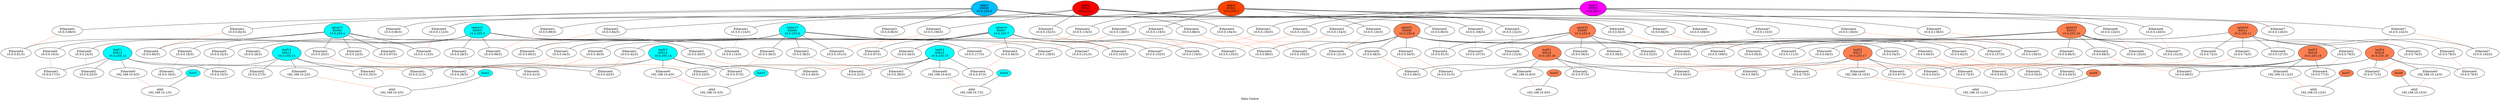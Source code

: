 strict graph {
	graph [label="Data Centre"];
	node [label="\N"];
	aggs1	 [bgp_asn=65000,
		dev_role=aggs,
		dev_type="microsoft-sonic",
		fillcolor=deepskyblue,
		label="aggs1
65000
10.0.255.0",
		loopback="10.0.255.0",
		mac="00:dc:5e:01:01:00",
		pid=3805,
		pod=None,
		rank=1,
		style=filled,
		vlan_base=0];
	"iface-80"	 [bgp_asn=65004,
		bgp_peer="10.0.0.81",
		customer=False,
		dev_name=Ethernet0,
		dev_type=port,
		ipv4="10.0.0.80/31",
		label="Ethernet0
10.0.0.80/31",
		rank=2,
		vlan=10];
	aggs1 -- "iface-80"	 [color=black,
		phy=port];
	"iface-82"	 [bgp_asn=65005,
		bgp_peer="10.0.0.83",
		customer=False,
		dev_name=Ethernet1,
		dev_type=port,
		ipv4="10.0.0.82/31",
		label="Ethernet1
10.0.0.82/31",
		rank=2,
		vlan=11];
	aggs1 -- "iface-82"	 [color=black,
		phy=port];
	"iface-84"	 [bgp_asn=65006,
		bgp_peer="10.0.0.85",
		customer=False,
		dev_name=Ethernet2,
		dev_type=port,
		ipv4="10.0.0.84/31",
		label="Ethernet2
10.0.0.84/31",
		rank=2,
		vlan=12];
	aggs1 -- "iface-84"	 [color=black,
		phy=port];
	"iface-86"	 [bgp_asn=65007,
		bgp_peer="10.0.0.87",
		customer=False,
		dev_name=Ethernet3,
		dev_type=port,
		ipv4="10.0.0.86/31",
		label="Ethernet3
10.0.0.86/31",
		rank=2,
		vlan=13];
	aggs1 -- "iface-86"	 [color=black,
		phy=port];
	"iface-88"	 [bgp_asn=65008,
		bgp_peer="10.0.0.89",
		customer=False,
		dev_name=Ethernet4,
		dev_type=port,
		ipv4="10.0.0.88/31",
		label="Ethernet4
10.0.0.88/31",
		rank=2,
		vlan=14];
	aggs1 -- "iface-88"	 [color=black,
		phy=port];
	"iface-90"	 [bgp_asn=65009,
		bgp_peer="10.0.0.91",
		customer=False,
		dev_name=Ethernet5,
		dev_type=port,
		ipv4="10.0.0.90/31",
		label="Ethernet5
10.0.0.90/31",
		rank=2,
		vlan=15];
	aggs1 -- "iface-90"	 [color=black,
		phy=port];
	"iface-92"	 [bgp_asn=65010,
		bgp_peer="10.0.0.93",
		customer=False,
		dev_name=Ethernet6,
		dev_type=port,
		ipv4="10.0.0.92/31",
		label="Ethernet6
10.0.0.92/31",
		rank=2,
		vlan=16];
	aggs1 -- "iface-92"	 [color=black,
		phy=port];
	"iface-94"	 [bgp_asn=65011,
		bgp_peer="10.0.0.95",
		customer=False,
		dev_name=Ethernet7,
		dev_type=port,
		ipv4="10.0.0.94/31",
		label="Ethernet7
10.0.0.94/31",
		rank=2,
		vlan=17];
	aggs1 -- "iface-94"	 [color=black,
		phy=port];
	"iface-81"	 [bgp_asn=65000,
		bgp_peer="10.0.0.80",
		customer=False,
		dev_name=Ethernet4,
		dev_type=port,
		ipv4="10.0.0.81/31",
		label="Ethernet4
10.0.0.81/31",
		rank=3,
		vlan=14];
	"iface-80" -- "iface-81"	 [color=coral,
		linux_bridge=hs_br_80,
		phy=wire,
		role=dc];
	"iface-83"	 [bgp_asn=65000,
		bgp_peer="10.0.0.82",
		customer=False,
		dev_name=Ethernet4,
		dev_type=port,
		ipv4="10.0.0.83/31",
		label="Ethernet4
10.0.0.83/31",
		rank=3,
		vlan=14];
	"iface-82" -- "iface-83"	 [color=coral,
		linux_bridge=hs_br_82,
		phy=wire,
		role=dc];
	"iface-85"	 [bgp_asn=65000,
		bgp_peer="10.0.0.84",
		customer=False,
		dev_name=Ethernet4,
		dev_type=port,
		ipv4="10.0.0.85/31",
		label="Ethernet4
10.0.0.85/31",
		rank=3,
		vlan=14];
	"iface-84" -- "iface-85"	 [color=coral,
		linux_bridge=hs_br_84,
		phy=wire,
		role=dc];
	"iface-87"	 [bgp_asn=65000,
		bgp_peer="10.0.0.86",
		customer=False,
		dev_name=Ethernet4,
		dev_type=port,
		ipv4="10.0.0.87/31",
		label="Ethernet4
10.0.0.87/31",
		rank=3,
		vlan=14];
	"iface-86" -- "iface-87"	 [color=coral,
		linux_bridge=hs_br_86,
		phy=wire,
		role=dc];
	"iface-89"	 [bgp_asn=65000,
		bgp_peer="10.0.0.88",
		customer=False,
		dev_name=Ethernet4,
		dev_type=port,
		ipv4="10.0.0.89/31",
		label="Ethernet4
10.0.0.89/31",
		rank=3,
		vlan=14];
	"iface-88" -- "iface-89"	 [color=coral,
		linux_bridge=hs_br_88,
		phy=wire,
		role=dc];
	"iface-91"	 [bgp_asn=65000,
		bgp_peer="10.0.0.90",
		customer=False,
		dev_name=Ethernet4,
		dev_type=port,
		ipv4="10.0.0.91/31",
		label="Ethernet4
10.0.0.91/31",
		rank=3,
		vlan=14];
	"iface-90" -- "iface-91"	 [color=coral,
		linux_bridge=hs_br_90,
		phy=wire,
		role=dc];
	"iface-93"	 [bgp_asn=65000,
		bgp_peer="10.0.0.92",
		customer=False,
		dev_name=Ethernet4,
		dev_type=port,
		ipv4="10.0.0.93/31",
		label="Ethernet4
10.0.0.93/31",
		rank=3,
		vlan=14];
	"iface-92" -- "iface-93"	 [color=coral,
		linux_bridge=hs_br_92,
		phy=wire,
		role=dc];
	"iface-95"	 [bgp_asn=65000,
		bgp_peer="10.0.0.94",
		customer=False,
		dev_name=Ethernet4,
		dev_type=port,
		ipv4="10.0.0.95/31",
		label="Ethernet4
10.0.0.95/31",
		rank=3,
		vlan=14];
	"iface-94" -- "iface-95"	 [color=coral,
		linux_bridge=hs_br_94,
		phy=wire,
		role=dc];
	aggs2	 [bgp_asn=65001,
		dev_role=aggs,
		dev_type="microsoft-sonic",
		fillcolor=red,
		label="aggs2
65001
10.0.255.1",
		loopback="10.0.255.1",
		mac="00:dc:5e:01:01:01",
		pid=3852,
		pod=None,
		rank=1,
		style=filled,
		vlan_base=10];
	"iface-96"	 [bgp_asn=65004,
		bgp_peer="10.0.0.97",
		customer=False,
		dev_name=Ethernet0,
		dev_type=port,
		ipv4="10.0.0.96/31",
		label="Ethernet0
10.0.0.96/31",
		rank=2,
		vlan=10];
	aggs2 -- "iface-96"	 [color=black,
		phy=port];
	"iface-98"	 [bgp_asn=65005,
		bgp_peer="10.0.0.99",
		customer=False,
		dev_name=Ethernet1,
		dev_type=port,
		ipv4="10.0.0.98/31",
		label="Ethernet1
10.0.0.98/31",
		rank=2,
		vlan=11];
	aggs2 -- "iface-98"	 [color=black,
		phy=port];
	"iface-100"	 [bgp_asn=65006,
		bgp_peer="10.0.0.101",
		customer=False,
		dev_name=Ethernet2,
		dev_type=port,
		ipv4="10.0.0.100/31",
		label="Ethernet2
10.0.0.100/31",
		rank=2,
		vlan=12];
	aggs2 -- "iface-100"	 [color=black,
		phy=port];
	"iface-102"	 [bgp_asn=65007,
		bgp_peer="10.0.0.103",
		customer=False,
		dev_name=Ethernet3,
		dev_type=port,
		ipv4="10.0.0.102/31",
		label="Ethernet3
10.0.0.102/31",
		rank=2,
		vlan=13];
	aggs2 -- "iface-102"	 [color=black,
		phy=port];
	"iface-104"	 [bgp_asn=65008,
		bgp_peer="10.0.0.105",
		customer=False,
		dev_name=Ethernet4,
		dev_type=port,
		ipv4="10.0.0.104/31",
		label="Ethernet4
10.0.0.104/31",
		rank=2,
		vlan=14];
	aggs2 -- "iface-104"	 [color=black,
		phy=port];
	"iface-106"	 [bgp_asn=65009,
		bgp_peer="10.0.0.107",
		customer=False,
		dev_name=Ethernet5,
		dev_type=port,
		ipv4="10.0.0.106/31",
		label="Ethernet5
10.0.0.106/31",
		rank=2,
		vlan=15];
	aggs2 -- "iface-106"	 [color=black,
		phy=port];
	"iface-108"	 [bgp_asn=65010,
		bgp_peer="10.0.0.109",
		customer=False,
		dev_name=Ethernet6,
		dev_type=port,
		ipv4="10.0.0.108/31",
		label="Ethernet6
10.0.0.108/31",
		rank=2,
		vlan=16];
	aggs2 -- "iface-108"	 [color=black,
		phy=port];
	"iface-110"	 [bgp_asn=65011,
		bgp_peer="10.0.0.111",
		customer=False,
		dev_name=Ethernet7,
		dev_type=port,
		ipv4="10.0.0.110/31",
		label="Ethernet7
10.0.0.110/31",
		rank=2,
		vlan=17];
	aggs2 -- "iface-110"	 [color=black,
		phy=port];
	"iface-97"	 [bgp_asn=65001,
		bgp_peer="10.0.0.96",
		customer=False,
		dev_name=Ethernet5,
		dev_type=port,
		ipv4="10.0.0.97/31",
		label="Ethernet5
10.0.0.97/31",
		rank=3,
		vlan=15];
	"iface-96" -- "iface-97"	 [color=coral,
		linux_bridge=hs_br_96,
		phy=wire,
		role=dc];
	"iface-99"	 [bgp_asn=65001,
		bgp_peer="10.0.0.98",
		customer=False,
		dev_name=Ethernet5,
		dev_type=port,
		ipv4="10.0.0.99/31",
		label="Ethernet5
10.0.0.99/31",
		rank=3,
		vlan=15];
	"iface-98" -- "iface-99"	 [color=coral,
		linux_bridge=hs_br_98,
		phy=wire,
		role=dc];
	"iface-101"	 [bgp_asn=65001,
		bgp_peer="10.0.0.100",
		customer=False,
		dev_name=Ethernet5,
		dev_type=port,
		ipv4="10.0.0.101/31",
		label="Ethernet5
10.0.0.101/31",
		rank=3,
		vlan=15];
	"iface-100" -- "iface-101"	 [color=coral,
		linux_bridge=hs_br_100,
		phy=wire,
		role=dc];
	"iface-103"	 [bgp_asn=65001,
		bgp_peer="10.0.0.102",
		customer=False,
		dev_name=Ethernet5,
		dev_type=port,
		ipv4="10.0.0.103/31",
		label="Ethernet5
10.0.0.103/31",
		rank=3,
		vlan=15];
	"iface-102" -- "iface-103"	 [color=coral,
		linux_bridge=hs_br_102,
		phy=wire,
		role=dc];
	"iface-105"	 [bgp_asn=65001,
		bgp_peer="10.0.0.104",
		customer=False,
		dev_name=Ethernet5,
		dev_type=port,
		ipv4="10.0.0.105/31",
		label="Ethernet5
10.0.0.105/31",
		rank=3,
		vlan=15];
	"iface-104" -- "iface-105"	 [color=coral,
		linux_bridge=hs_br_104,
		phy=wire,
		role=dc];
	"iface-107"	 [bgp_asn=65001,
		bgp_peer="10.0.0.106",
		customer=False,
		dev_name=Ethernet5,
		dev_type=port,
		ipv4="10.0.0.107/31",
		label="Ethernet5
10.0.0.107/31",
		rank=3,
		vlan=15];
	"iface-106" -- "iface-107"	 [color=coral,
		linux_bridge=hs_br_106,
		phy=wire,
		role=dc];
	"iface-109"	 [bgp_asn=65001,
		bgp_peer="10.0.0.108",
		customer=False,
		dev_name=Ethernet5,
		dev_type=port,
		ipv4="10.0.0.109/31",
		label="Ethernet5
10.0.0.109/31",
		rank=3,
		vlan=15];
	"iface-108" -- "iface-109"	 [color=coral,
		linux_bridge=hs_br_108,
		phy=wire,
		role=dc];
	"iface-111"	 [bgp_asn=65001,
		bgp_peer="10.0.0.110",
		customer=False,
		dev_name=Ethernet5,
		dev_type=port,
		ipv4="10.0.0.111/31",
		label="Ethernet5
10.0.0.111/31",
		rank=3,
		vlan=15];
	"iface-110" -- "iface-111"	 [color=coral,
		linux_bridge=hs_br_110,
		phy=wire,
		role=dc];
	aggs3	 [bgp_asn=65002,
		dev_role=aggs,
		dev_type="microsoft-sonic",
		fillcolor=orangered,
		label="aggs3
65002
10.0.255.2",
		loopback="10.0.255.2",
		mac="00:dc:5e:01:01:02",
		pid=3898,
		pod=None,
		rank=1,
		style=filled,
		vlan_base=20];
	"iface-112"	 [bgp_asn=65004,
		bgp_peer="10.0.0.113",
		customer=False,
		dev_name=Ethernet0,
		dev_type=port,
		ipv4="10.0.0.112/31",
		label="Ethernet0
10.0.0.112/31",
		rank=2,
		vlan=10];
	aggs3 -- "iface-112"	 [color=black,
		phy=port];
	"iface-114"	 [bgp_asn=65005,
		bgp_peer="10.0.0.115",
		customer=False,
		dev_name=Ethernet1,
		dev_type=port,
		ipv4="10.0.0.114/31",
		label="Ethernet1
10.0.0.114/31",
		rank=2,
		vlan=11];
	aggs3 -- "iface-114"	 [color=black,
		phy=port];
	"iface-116"	 [bgp_asn=65006,
		bgp_peer="10.0.0.117",
		customer=False,
		dev_name=Ethernet2,
		dev_type=port,
		ipv4="10.0.0.116/31",
		label="Ethernet2
10.0.0.116/31",
		rank=2,
		vlan=12];
	aggs3 -- "iface-116"	 [color=black,
		phy=port];
	"iface-118"	 [bgp_asn=65007,
		bgp_peer="10.0.0.119",
		customer=False,
		dev_name=Ethernet3,
		dev_type=port,
		ipv4="10.0.0.118/31",
		label="Ethernet3
10.0.0.118/31",
		rank=2,
		vlan=13];
	aggs3 -- "iface-118"	 [color=black,
		phy=port];
	"iface-120"	 [bgp_asn=65008,
		bgp_peer="10.0.0.121",
		customer=False,
		dev_name=Ethernet4,
		dev_type=port,
		ipv4="10.0.0.120/31",
		label="Ethernet4
10.0.0.120/31",
		rank=2,
		vlan=14];
	aggs3 -- "iface-120"	 [color=black,
		phy=port];
	"iface-122"	 [bgp_asn=65009,
		bgp_peer="10.0.0.123",
		customer=False,
		dev_name=Ethernet5,
		dev_type=port,
		ipv4="10.0.0.122/31",
		label="Ethernet5
10.0.0.122/31",
		rank=2,
		vlan=15];
	aggs3 -- "iface-122"	 [color=black,
		phy=port];
	"iface-124"	 [bgp_asn=65010,
		bgp_peer="10.0.0.125",
		customer=False,
		dev_name=Ethernet6,
		dev_type=port,
		ipv4="10.0.0.124/31",
		label="Ethernet6
10.0.0.124/31",
		rank=2,
		vlan=16];
	aggs3 -- "iface-124"	 [color=black,
		phy=port];
	"iface-126"	 [bgp_asn=65011,
		bgp_peer="10.0.0.127",
		customer=False,
		dev_name=Ethernet7,
		dev_type=port,
		ipv4="10.0.0.126/31",
		label="Ethernet7
10.0.0.126/31",
		rank=2,
		vlan=17];
	aggs3 -- "iface-126"	 [color=black,
		phy=port];
	"iface-113"	 [bgp_asn=65002,
		bgp_peer="10.0.0.112",
		customer=False,
		dev_name=Ethernet6,
		dev_type=port,
		ipv4="10.0.0.113/31",
		label="Ethernet6
10.0.0.113/31",
		rank=3,
		vlan=16];
	"iface-112" -- "iface-113"	 [color=coral,
		linux_bridge=hs_br_112,
		phy=wire,
		role=dc];
	"iface-115"	 [bgp_asn=65002,
		bgp_peer="10.0.0.114",
		customer=False,
		dev_name=Ethernet6,
		dev_type=port,
		ipv4="10.0.0.115/31",
		label="Ethernet6
10.0.0.115/31",
		rank=3,
		vlan=16];
	"iface-114" -- "iface-115"	 [color=coral,
		linux_bridge=hs_br_114,
		phy=wire,
		role=dc];
	"iface-117"	 [bgp_asn=65002,
		bgp_peer="10.0.0.116",
		customer=False,
		dev_name=Ethernet6,
		dev_type=port,
		ipv4="10.0.0.117/31",
		label="Ethernet6
10.0.0.117/31",
		rank=3,
		vlan=16];
	"iface-116" -- "iface-117"	 [color=coral,
		linux_bridge=hs_br_116,
		phy=wire,
		role=dc];
	"iface-119"	 [bgp_asn=65002,
		bgp_peer="10.0.0.118",
		customer=False,
		dev_name=Ethernet6,
		dev_type=port,
		ipv4="10.0.0.119/31",
		label="Ethernet6
10.0.0.119/31",
		rank=3,
		vlan=16];
	"iface-118" -- "iface-119"	 [color=coral,
		linux_bridge=hs_br_118,
		phy=wire,
		role=dc];
	"iface-121"	 [bgp_asn=65002,
		bgp_peer="10.0.0.120",
		customer=False,
		dev_name=Ethernet6,
		dev_type=port,
		ipv4="10.0.0.121/31",
		label="Ethernet6
10.0.0.121/31",
		rank=3,
		vlan=16];
	"iface-120" -- "iface-121"	 [color=coral,
		linux_bridge=hs_br_120,
		phy=wire,
		role=dc];
	"iface-123"	 [bgp_asn=65002,
		bgp_peer="10.0.0.122",
		customer=False,
		dev_name=Ethernet6,
		dev_type=port,
		ipv4="10.0.0.123/31",
		label="Ethernet6
10.0.0.123/31",
		rank=3,
		vlan=16];
	"iface-122" -- "iface-123"	 [color=coral,
		linux_bridge=hs_br_122,
		phy=wire,
		role=dc];
	"iface-125"	 [bgp_asn=65002,
		bgp_peer="10.0.0.124",
		customer=False,
		dev_name=Ethernet6,
		dev_type=port,
		ipv4="10.0.0.125/31",
		label="Ethernet6
10.0.0.125/31",
		rank=3,
		vlan=16];
	"iface-124" -- "iface-125"	 [color=coral,
		linux_bridge=hs_br_124,
		phy=wire,
		role=dc];
	"iface-127"	 [bgp_asn=65002,
		bgp_peer="10.0.0.126",
		customer=False,
		dev_name=Ethernet6,
		dev_type=port,
		ipv4="10.0.0.127/31",
		label="Ethernet6
10.0.0.127/31",
		rank=3,
		vlan=16];
	"iface-126" -- "iface-127"	 [color=coral,
		linux_bridge=hs_br_126,
		phy=wire,
		role=dc];
	aggs4	 [bgp_asn=65003,
		dev_role=aggs,
		dev_type="microsoft-sonic",
		fillcolor=magenta,
		label="aggs4
65003
10.0.255.3",
		loopback="10.0.255.3",
		mac="00:dc:5e:01:01:03",
		pid=3945,
		pod=None,
		rank=1,
		style=filled,
		vlan_base=30];
	"iface-128"	 [bgp_asn=65004,
		bgp_peer="10.0.0.129",
		customer=False,
		dev_name=Ethernet0,
		dev_type=port,
		ipv4="10.0.0.128/31",
		label="Ethernet0
10.0.0.128/31",
		rank=2,
		vlan=10];
	aggs4 -- "iface-128"	 [color=black,
		phy=port];
	"iface-130"	 [bgp_asn=65005,
		bgp_peer="10.0.0.131",
		customer=False,
		dev_name=Ethernet1,
		dev_type=port,
		ipv4="10.0.0.130/31",
		label="Ethernet1
10.0.0.130/31",
		rank=2,
		vlan=11];
	aggs4 -- "iface-130"	 [color=black,
		phy=port];
	"iface-132"	 [bgp_asn=65006,
		bgp_peer="10.0.0.133",
		customer=False,
		dev_name=Ethernet2,
		dev_type=port,
		ipv4="10.0.0.132/31",
		label="Ethernet2
10.0.0.132/31",
		rank=2,
		vlan=12];
	aggs4 -- "iface-132"	 [color=black,
		phy=port];
	"iface-134"	 [bgp_asn=65007,
		bgp_peer="10.0.0.135",
		customer=False,
		dev_name=Ethernet3,
		dev_type=port,
		ipv4="10.0.0.134/31",
		label="Ethernet3
10.0.0.134/31",
		rank=2,
		vlan=13];
	aggs4 -- "iface-134"	 [color=black,
		phy=port];
	"iface-136"	 [bgp_asn=65008,
		bgp_peer="10.0.0.137",
		customer=False,
		dev_name=Ethernet4,
		dev_type=port,
		ipv4="10.0.0.136/31",
		label="Ethernet4
10.0.0.136/31",
		rank=2,
		vlan=14];
	aggs4 -- "iface-136"	 [color=black,
		phy=port];
	"iface-138"	 [bgp_asn=65009,
		bgp_peer="10.0.0.139",
		customer=False,
		dev_name=Ethernet5,
		dev_type=port,
		ipv4="10.0.0.138/31",
		label="Ethernet5
10.0.0.138/31",
		rank=2,
		vlan=15];
	aggs4 -- "iface-138"	 [color=black,
		phy=port];
	"iface-140"	 [bgp_asn=65010,
		bgp_peer="10.0.0.141",
		customer=False,
		dev_name=Ethernet6,
		dev_type=port,
		ipv4="10.0.0.140/31",
		label="Ethernet6
10.0.0.140/31",
		rank=2,
		vlan=16];
	aggs4 -- "iface-140"	 [color=black,
		phy=port];
	"iface-142"	 [bgp_asn=65011,
		bgp_peer="10.0.0.143",
		customer=False,
		dev_name=Ethernet7,
		dev_type=port,
		ipv4="10.0.0.142/31",
		label="Ethernet7
10.0.0.142/31",
		rank=2,
		vlan=17];
	aggs4 -- "iface-142"	 [color=black,
		phy=port];
	"iface-129"	 [bgp_asn=65003,
		bgp_peer="10.0.0.128",
		customer=False,
		dev_name=Ethernet7,
		dev_type=port,
		ipv4="10.0.0.129/31",
		label="Ethernet7
10.0.0.129/31",
		rank=3,
		vlan=17];
	"iface-128" -- "iface-129"	 [color=coral,
		linux_bridge=hs_br_128,
		phy=wire,
		role=dc];
	"iface-131"	 [bgp_asn=65003,
		bgp_peer="10.0.0.130",
		customer=False,
		dev_name=Ethernet7,
		dev_type=port,
		ipv4="10.0.0.131/31",
		label="Ethernet7
10.0.0.131/31",
		rank=3,
		vlan=17];
	"iface-130" -- "iface-131"	 [color=coral,
		linux_bridge=hs_br_130,
		phy=wire,
		role=dc];
	"iface-133"	 [bgp_asn=65003,
		bgp_peer="10.0.0.132",
		customer=False,
		dev_name=Ethernet7,
		dev_type=port,
		ipv4="10.0.0.133/31",
		label="Ethernet7
10.0.0.133/31",
		rank=3,
		vlan=17];
	"iface-132" -- "iface-133"	 [color=coral,
		linux_bridge=hs_br_132,
		phy=wire,
		role=dc];
	"iface-135"	 [bgp_asn=65003,
		bgp_peer="10.0.0.134",
		customer=False,
		dev_name=Ethernet7,
		dev_type=port,
		ipv4="10.0.0.135/31",
		label="Ethernet7
10.0.0.135/31",
		rank=3,
		vlan=17];
	"iface-134" -- "iface-135"	 [color=coral,
		linux_bridge=hs_br_134,
		phy=wire,
		role=dc];
	"iface-137"	 [bgp_asn=65003,
		bgp_peer="10.0.0.136",
		customer=False,
		dev_name=Ethernet7,
		dev_type=port,
		ipv4="10.0.0.137/31",
		label="Ethernet7
10.0.0.137/31",
		rank=3,
		vlan=17];
	"iface-136" -- "iface-137"	 [color=coral,
		linux_bridge=hs_br_136,
		phy=wire,
		role=dc];
	"iface-139"	 [bgp_asn=65003,
		bgp_peer="10.0.0.138",
		customer=False,
		dev_name=Ethernet7,
		dev_type=port,
		ipv4="10.0.0.139/31",
		label="Ethernet7
10.0.0.139/31",
		rank=3,
		vlan=17];
	"iface-138" -- "iface-139"	 [color=coral,
		linux_bridge=hs_br_138,
		phy=wire,
		role=dc];
	"iface-141"	 [bgp_asn=65003,
		bgp_peer="10.0.0.140",
		customer=False,
		dev_name=Ethernet7,
		dev_type=port,
		ipv4="10.0.0.141/31",
		label="Ethernet7
10.0.0.141/31",
		rank=3,
		vlan=17];
	"iface-140" -- "iface-141"	 [color=coral,
		linux_bridge=hs_br_140,
		phy=wire,
		role=dc];
	"iface-143"	 [bgp_asn=65003,
		bgp_peer="10.0.0.142",
		customer=False,
		dev_name=Ethernet7,
		dev_type=port,
		ipv4="10.0.0.143/31",
		label="Ethernet7
10.0.0.143/31",
		rank=3,
		vlan=17];
	"iface-142" -- "iface-143"	 [color=coral,
		linux_bridge=hs_br_142,
		phy=wire,
		role=dc];
	spine11	 [bgp_asn=65004,
		dev_role=spines,
		dev_type="microsoft-sonic",
		fillcolor=cyan,
		label="spine11
65004
10.0.255.4",
		loopback="10.0.255.4",
		mac="00:dc:5e:01:01:04",
		pid=3998,
		pod=A,
		rank=4,
		style=filled,
		vlan_base=40];
	"iface-16"	 [bgp_asn=65012,
		bgp_peer="10.0.0.17",
		customer=False,
		dev_name=Ethernet0,
		dev_type=port,
		ipv4="10.0.0.16/31",
		label="Ethernet0
10.0.0.16/31",
		rank=5,
		vlan=10];
	spine11 -- "iface-16"	 [color=black,
		phy=port];
	"iface-18"	 [bgp_asn=65013,
		bgp_peer="10.0.0.19",
		customer=False,
		dev_name=Ethernet1,
		dev_type=port,
		ipv4="10.0.0.18/31",
		label="Ethernet1
10.0.0.18/31",
		rank=5,
		vlan=11];
	spine11 -- "iface-18"	 [color=black,
		phy=port];
	"iface-20"	 [bgp_asn=65014,
		bgp_peer="10.0.0.21",
		customer=False,
		dev_name=Ethernet2,
		dev_type=port,
		ipv4="10.0.0.20/31",
		label="Ethernet2
10.0.0.20/31",
		rank=5,
		vlan=12];
	spine11 -- "iface-20"	 [color=black,
		phy=port];
	"iface-22"	 [bgp_asn=65015,
		bgp_peer="10.0.0.23",
		customer=False,
		dev_name=Ethernet3,
		dev_type=port,
		ipv4="10.0.0.22/31",
		label="Ethernet3
10.0.0.22/31",
		rank=5,
		vlan=13];
	spine11 -- "iface-22"	 [color=black,
		phy=port];
	spine11 -- "iface-81"	 [color=black,
		phy=port];
	spine11 -- "iface-97"	 [color=black,
		phy=port];
	spine11 -- "iface-113"	 [color=black,
		phy=port];
	spine11 -- "iface-129"	 [color=black,
		phy=port];
	"iface-17"	 [bgp_asn=65004,
		bgp_peer="10.0.0.16",
		customer=False,
		dev_name=Ethernet1,
		dev_type=port,
		ipv4="10.0.0.17/31",
		label="Ethernet1
10.0.0.17/31",
		rank=6,
		vlan=11];
	"iface-16" -- "iface-17"	 [color=coral,
		linux_bridge=hs_br_16,
		phy=wire,
		role=dc];
	"iface-19"	 [bgp_asn=65004,
		bgp_peer="10.0.0.18",
		customer=False,
		dev_name=Ethernet1,
		dev_type=port,
		ipv4="10.0.0.19/31",
		label="Ethernet1
10.0.0.19/31",
		rank=6,
		vlan=11];
	"iface-18" -- "iface-19"	 [color=coral,
		linux_bridge=hs_br_18,
		phy=wire,
		role=dc];
	"iface-21"	 [bgp_asn=65004,
		bgp_peer="10.0.0.20",
		customer=False,
		dev_name=Ethernet1,
		dev_type=port,
		ipv4="10.0.0.21/31",
		label="Ethernet1
10.0.0.21/31",
		rank=6,
		vlan=11];
	"iface-20" -- "iface-21"	 [color=coral,
		linux_bridge=hs_br_20,
		phy=wire,
		role=dc];
	"iface-23"	 [bgp_asn=65004,
		bgp_peer="10.0.0.22",
		customer=False,
		dev_name=Ethernet1,
		dev_type=port,
		ipv4="10.0.0.23/31",
		label="Ethernet1
10.0.0.23/31",
		rank=6,
		vlan=11];
	"iface-22" -- "iface-23"	 [color=coral,
		linux_bridge=hs_br_22,
		phy=wire,
		role=dc];
	spine12	 [bgp_asn=65005,
		dev_role=spines,
		dev_type="microsoft-sonic",
		fillcolor=cyan,
		label="spine12
65005
10.0.255.5",
		loopback="10.0.255.5",
		mac="00:dc:5e:01:01:05",
		pid=4042,
		pod=A,
		rank=4,
		style=filled,
		vlan_base=50];
	"iface-24"	 [bgp_asn=65012,
		bgp_peer="10.0.0.25",
		customer=False,
		dev_name=Ethernet0,
		dev_type=port,
		ipv4="10.0.0.24/31",
		label="Ethernet0
10.0.0.24/31",
		rank=5,
		vlan=10];
	spine12 -- "iface-24"	 [color=black,
		phy=port];
	"iface-26"	 [bgp_asn=65013,
		bgp_peer="10.0.0.27",
		customer=False,
		dev_name=Ethernet1,
		dev_type=port,
		ipv4="10.0.0.26/31",
		label="Ethernet1
10.0.0.26/31",
		rank=5,
		vlan=11];
	spine12 -- "iface-26"	 [color=black,
		phy=port];
	"iface-28"	 [bgp_asn=65014,
		bgp_peer="10.0.0.29",
		customer=False,
		dev_name=Ethernet2,
		dev_type=port,
		ipv4="10.0.0.28/31",
		label="Ethernet2
10.0.0.28/31",
		rank=5,
		vlan=12];
	spine12 -- "iface-28"	 [color=black,
		phy=port];
	"iface-30"	 [bgp_asn=65015,
		bgp_peer="10.0.0.31",
		customer=False,
		dev_name=Ethernet3,
		dev_type=port,
		ipv4="10.0.0.30/31",
		label="Ethernet3
10.0.0.30/31",
		rank=5,
		vlan=13];
	spine12 -- "iface-30"	 [color=black,
		phy=port];
	spine12 -- "iface-83"	 [color=black,
		phy=port];
	spine12 -- "iface-99"	 [color=black,
		phy=port];
	spine12 -- "iface-115"	 [color=black,
		phy=port];
	spine12 -- "iface-131"	 [color=black,
		phy=port];
	"iface-25"	 [bgp_asn=65005,
		bgp_peer="10.0.0.24",
		customer=False,
		dev_name=Ethernet2,
		dev_type=port,
		ipv4="10.0.0.25/31",
		label="Ethernet2
10.0.0.25/31",
		rank=6,
		vlan=12];
	"iface-24" -- "iface-25"	 [color=coral,
		linux_bridge=hs_br_24,
		phy=wire,
		role=dc];
	"iface-27"	 [bgp_asn=65005,
		bgp_peer="10.0.0.26",
		customer=False,
		dev_name=Ethernet2,
		dev_type=port,
		ipv4="10.0.0.27/31",
		label="Ethernet2
10.0.0.27/31",
		rank=6,
		vlan=12];
	"iface-26" -- "iface-27"	 [color=coral,
		linux_bridge=hs_br_26,
		phy=wire,
		role=dc];
	"iface-29"	 [bgp_asn=65005,
		bgp_peer="10.0.0.28",
		customer=False,
		dev_name=Ethernet2,
		dev_type=port,
		ipv4="10.0.0.29/31",
		label="Ethernet2
10.0.0.29/31",
		rank=6,
		vlan=12];
	"iface-28" -- "iface-29"	 [color=coral,
		linux_bridge=hs_br_28,
		phy=wire,
		role=dc];
	"iface-31"	 [bgp_asn=65005,
		bgp_peer="10.0.0.30",
		customer=False,
		dev_name=Ethernet2,
		dev_type=port,
		ipv4="10.0.0.31/31",
		label="Ethernet2
10.0.0.31/31",
		rank=6,
		vlan=12];
	"iface-30" -- "iface-31"	 [color=coral,
		linux_bridge=hs_br_30,
		phy=wire,
		role=dc];
	spine13	 [bgp_asn=65006,
		dev_role=spines,
		dev_type="microsoft-sonic",
		fillcolor=cyan,
		label="spine13
65006
10.0.255.6",
		loopback="10.0.255.6",
		mac="00:dc:5e:01:01:06",
		pid=4090,
		pod=A,
		rank=4,
		style=filled,
		vlan_base=60];
	"iface-32"	 [bgp_asn=65012,
		bgp_peer="10.0.0.33",
		customer=False,
		dev_name=Ethernet0,
		dev_type=port,
		ipv4="10.0.0.32/31",
		label="Ethernet0
10.0.0.32/31",
		rank=5,
		vlan=10];
	spine13 -- "iface-32"	 [color=black,
		phy=port];
	"iface-34"	 [bgp_asn=65013,
		bgp_peer="10.0.0.35",
		customer=False,
		dev_name=Ethernet1,
		dev_type=port,
		ipv4="10.0.0.34/31",
		label="Ethernet1
10.0.0.34/31",
		rank=5,
		vlan=11];
	spine13 -- "iface-34"	 [color=black,
		phy=port];
	"iface-36"	 [bgp_asn=65014,
		bgp_peer="10.0.0.37",
		customer=False,
		dev_name=Ethernet2,
		dev_type=port,
		ipv4="10.0.0.36/31",
		label="Ethernet2
10.0.0.36/31",
		rank=5,
		vlan=12];
	spine13 -- "iface-36"	 [color=black,
		phy=port];
	"iface-38"	 [bgp_asn=65015,
		bgp_peer="10.0.0.39",
		customer=False,
		dev_name=Ethernet3,
		dev_type=port,
		ipv4="10.0.0.38/31",
		label="Ethernet3
10.0.0.38/31",
		rank=5,
		vlan=13];
	spine13 -- "iface-38"	 [color=black,
		phy=port];
	spine13 -- "iface-85"	 [color=black,
		phy=port];
	spine13 -- "iface-101"	 [color=black,
		phy=port];
	spine13 -- "iface-117"	 [color=black,
		phy=port];
	spine13 -- "iface-133"	 [color=black,
		phy=port];
	"iface-33"	 [bgp_asn=65006,
		bgp_peer="10.0.0.32",
		customer=False,
		dev_name=Ethernet3,
		dev_type=port,
		ipv4="10.0.0.33/31",
		label="Ethernet3
10.0.0.33/31",
		rank=6,
		vlan=13];
	"iface-32" -- "iface-33"	 [color=coral,
		linux_bridge=hs_br_32,
		phy=wire,
		role=dc];
	"iface-35"	 [bgp_asn=65006,
		bgp_peer="10.0.0.34",
		customer=False,
		dev_name=Ethernet3,
		dev_type=port,
		ipv4="10.0.0.35/31",
		label="Ethernet3
10.0.0.35/31",
		rank=6,
		vlan=13];
	"iface-34" -- "iface-35"	 [color=coral,
		linux_bridge=hs_br_34,
		phy=wire,
		role=dc];
	"iface-37"	 [bgp_asn=65006,
		bgp_peer="10.0.0.36",
		customer=False,
		dev_name=Ethernet3,
		dev_type=port,
		ipv4="10.0.0.37/31",
		label="Ethernet3
10.0.0.37/31",
		rank=6,
		vlan=13];
	"iface-36" -- "iface-37"	 [color=coral,
		linux_bridge=hs_br_36,
		phy=wire,
		role=dc];
	"iface-39"	 [bgp_asn=65006,
		bgp_peer="10.0.0.38",
		customer=False,
		dev_name=Ethernet3,
		dev_type=port,
		ipv4="10.0.0.39/31",
		label="Ethernet3
10.0.0.39/31",
		rank=6,
		vlan=13];
	"iface-38" -- "iface-39"	 [color=coral,
		linux_bridge=hs_br_38,
		phy=wire,
		role=dc];
	spine14	 [bgp_asn=65007,
		dev_role=spines,
		dev_type="microsoft-sonic",
		fillcolor=cyan,
		label="spine14
65007
10.0.255.7",
		loopback="10.0.255.7",
		mac="00:dc:5e:01:01:07",
		pid=4140,
		pod=A,
		rank=4,
		style=filled,
		vlan_base=70];
	"iface-40"	 [bgp_asn=65012,
		bgp_peer="10.0.0.41",
		customer=False,
		dev_name=Ethernet0,
		dev_type=port,
		ipv4="10.0.0.40/31",
		label="Ethernet0
10.0.0.40/31",
		rank=5,
		vlan=10];
	spine14 -- "iface-40"	 [color=black,
		phy=port];
	"iface-42"	 [bgp_asn=65013,
		bgp_peer="10.0.0.43",
		customer=False,
		dev_name=Ethernet1,
		dev_type=port,
		ipv4="10.0.0.42/31",
		label="Ethernet1
10.0.0.42/31",
		rank=5,
		vlan=11];
	spine14 -- "iface-42"	 [color=black,
		phy=port];
	"iface-44"	 [bgp_asn=65014,
		bgp_peer="10.0.0.45",
		customer=False,
		dev_name=Ethernet2,
		dev_type=port,
		ipv4="10.0.0.44/31",
		label="Ethernet2
10.0.0.44/31",
		rank=5,
		vlan=12];
	spine14 -- "iface-44"	 [color=black,
		phy=port];
	"iface-46"	 [bgp_asn=65015,
		bgp_peer="10.0.0.47",
		customer=False,
		dev_name=Ethernet3,
		dev_type=port,
		ipv4="10.0.0.46/31",
		label="Ethernet3
10.0.0.46/31",
		rank=5,
		vlan=13];
	spine14 -- "iface-46"	 [color=black,
		phy=port];
	spine14 -- "iface-87"	 [color=black,
		phy=port];
	spine14 -- "iface-103"	 [color=black,
		phy=port];
	spine14 -- "iface-119"	 [color=black,
		phy=port];
	spine14 -- "iface-135"	 [color=black,
		phy=port];
	"iface-41"	 [bgp_asn=65007,
		bgp_peer="10.0.0.40",
		customer=False,
		dev_name=Ethernet4,
		dev_type=port,
		ipv4="10.0.0.41/31",
		label="Ethernet4
10.0.0.41/31",
		rank=6,
		vlan=14];
	"iface-40" -- "iface-41"	 [color=coral,
		linux_bridge=hs_br_40,
		phy=wire,
		role=dc];
	"iface-43"	 [bgp_asn=65007,
		bgp_peer="10.0.0.42",
		customer=False,
		dev_name=Ethernet4,
		dev_type=port,
		ipv4="10.0.0.43/31",
		label="Ethernet4
10.0.0.43/31",
		rank=6,
		vlan=14];
	"iface-42" -- "iface-43"	 [color=coral,
		linux_bridge=hs_br_42,
		phy=wire,
		role=dc];
	"iface-45"	 [bgp_asn=65007,
		bgp_peer="10.0.0.44",
		customer=False,
		dev_name=Ethernet4,
		dev_type=port,
		ipv4="10.0.0.45/31",
		label="Ethernet4
10.0.0.45/31",
		rank=6,
		vlan=14];
	"iface-44" -- "iface-45"	 [color=coral,
		linux_bridge=hs_br_44,
		phy=wire,
		role=dc];
	"iface-47"	 [bgp_asn=65007,
		bgp_peer="10.0.0.46",
		customer=False,
		dev_name=Ethernet4,
		dev_type=port,
		ipv4="10.0.0.47/31",
		label="Ethernet4
10.0.0.47/31",
		rank=6,
		vlan=14];
	"iface-46" -- "iface-47"	 [color=coral,
		linux_bridge=hs_br_46,
		phy=wire,
		role=dc];
	spine21	 [bgp_asn=65008,
		dev_role=spines,
		dev_type="microsoft-sonic",
		fillcolor=coral,
		label="spine21
65008
10.0.255.8",
		loopback="10.0.255.8",
		mac="00:dc:5e:01:01:08",
		pid=4188,
		pod=B,
		rank=4,
		style=filled,
		vlan_base=80];
	"iface-48"	 [bgp_asn=65016,
		bgp_peer="10.0.0.49",
		customer=False,
		dev_name=Ethernet0,
		dev_type=port,
		ipv4="10.0.0.48/31",
		label="Ethernet0
10.0.0.48/31",
		rank=5,
		vlan=10];
	spine21 -- "iface-48"	 [color=black,
		phy=port];
	"iface-50"	 [bgp_asn=65017,
		bgp_peer="10.0.0.51",
		customer=False,
		dev_name=Ethernet1,
		dev_type=port,
		ipv4="10.0.0.50/31",
		label="Ethernet1
10.0.0.50/31",
		rank=5,
		vlan=11];
	spine21 -- "iface-50"	 [color=black,
		phy=port];
	"iface-52"	 [bgp_asn=65018,
		bgp_peer="10.0.0.53",
		customer=False,
		dev_name=Ethernet2,
		dev_type=port,
		ipv4="10.0.0.52/31",
		label="Ethernet2
10.0.0.52/31",
		rank=5,
		vlan=12];
	spine21 -- "iface-52"	 [color=black,
		phy=port];
	"iface-54"	 [bgp_asn=65019,
		bgp_peer="10.0.0.55",
		customer=False,
		dev_name=Ethernet3,
		dev_type=port,
		ipv4="10.0.0.54/31",
		label="Ethernet3
10.0.0.54/31",
		rank=5,
		vlan=13];
	spine21 -- "iface-54"	 [color=black,
		phy=port];
	spine21 -- "iface-89"	 [color=black,
		phy=port];
	spine21 -- "iface-105"	 [color=black,
		phy=port];
	spine21 -- "iface-121"	 [color=black,
		phy=port];
	spine21 -- "iface-137"	 [color=black,
		phy=port];
	"iface-49"	 [bgp_asn=65008,
		bgp_peer="10.0.0.48",
		customer=False,
		dev_name=Ethernet1,
		dev_type=port,
		ipv4="10.0.0.49/31",
		label="Ethernet1
10.0.0.49/31",
		rank=6,
		vlan=11];
	"iface-48" -- "iface-49"	 [color=coral,
		linux_bridge=hs_br_48,
		phy=wire,
		role=dc];
	"iface-51"	 [bgp_asn=65008,
		bgp_peer="10.0.0.50",
		customer=False,
		dev_name=Ethernet1,
		dev_type=port,
		ipv4="10.0.0.51/31",
		label="Ethernet1
10.0.0.51/31",
		rank=6,
		vlan=11];
	"iface-50" -- "iface-51"	 [color=coral,
		linux_bridge=hs_br_50,
		phy=wire,
		role=dc];
	"iface-53"	 [bgp_asn=65008,
		bgp_peer="10.0.0.52",
		customer=False,
		dev_name=Ethernet1,
		dev_type=port,
		ipv4="10.0.0.53/31",
		label="Ethernet1
10.0.0.53/31",
		rank=6,
		vlan=11];
	"iface-52" -- "iface-53"	 [color=coral,
		linux_bridge=hs_br_52,
		phy=wire,
		role=dc];
	"iface-55"	 [bgp_asn=65008,
		bgp_peer="10.0.0.54",
		customer=False,
		dev_name=Ethernet1,
		dev_type=port,
		ipv4="10.0.0.55/31",
		label="Ethernet1
10.0.0.55/31",
		rank=6,
		vlan=11];
	"iface-54" -- "iface-55"	 [color=coral,
		linux_bridge=hs_br_54,
		phy=wire,
		role=dc];
	spine22	 [bgp_asn=65009,
		dev_role=spines,
		dev_type="microsoft-sonic",
		fillcolor=coral,
		label="spine22
65009
10.0.255.9",
		loopback="10.0.255.9",
		mac="00:dc:5e:01:01:09",
		pid=4235,
		pod=B,
		rank=4,
		style=filled,
		vlan_base=90];
	"iface-56"	 [bgp_asn=65016,
		bgp_peer="10.0.0.57",
		customer=False,
		dev_name=Ethernet0,
		dev_type=port,
		ipv4="10.0.0.56/31",
		label="Ethernet0
10.0.0.56/31",
		rank=5,
		vlan=10];
	spine22 -- "iface-56"	 [color=black,
		phy=port];
	"iface-58"	 [bgp_asn=65017,
		bgp_peer="10.0.0.59",
		customer=False,
		dev_name=Ethernet1,
		dev_type=port,
		ipv4="10.0.0.58/31",
		label="Ethernet1
10.0.0.58/31",
		rank=5,
		vlan=11];
	spine22 -- "iface-58"	 [color=black,
		phy=port];
	"iface-60"	 [bgp_asn=65018,
		bgp_peer="10.0.0.61",
		customer=False,
		dev_name=Ethernet2,
		dev_type=port,
		ipv4="10.0.0.60/31",
		label="Ethernet2
10.0.0.60/31",
		rank=5,
		vlan=12];
	spine22 -- "iface-60"	 [color=black,
		phy=port];
	"iface-62"	 [bgp_asn=65019,
		bgp_peer="10.0.0.63",
		customer=False,
		dev_name=Ethernet3,
		dev_type=port,
		ipv4="10.0.0.62/31",
		label="Ethernet3
10.0.0.62/31",
		rank=5,
		vlan=13];
	spine22 -- "iface-62"	 [color=black,
		phy=port];
	spine22 -- "iface-91"	 [color=black,
		phy=port];
	spine22 -- "iface-107"	 [color=black,
		phy=port];
	spine22 -- "iface-123"	 [color=black,
		phy=port];
	spine22 -- "iface-139"	 [color=black,
		phy=port];
	"iface-57"	 [bgp_asn=65009,
		bgp_peer="10.0.0.56",
		customer=False,
		dev_name=Ethernet2,
		dev_type=port,
		ipv4="10.0.0.57/31",
		label="Ethernet2
10.0.0.57/31",
		rank=6,
		vlan=12];
	"iface-56" -- "iface-57"	 [color=coral,
		linux_bridge=hs_br_56,
		phy=wire,
		role=dc];
	"iface-59"	 [bgp_asn=65009,
		bgp_peer="10.0.0.58",
		customer=False,
		dev_name=Ethernet2,
		dev_type=port,
		ipv4="10.0.0.59/31",
		label="Ethernet2
10.0.0.59/31",
		rank=6,
		vlan=12];
	"iface-58" -- "iface-59"	 [color=coral,
		linux_bridge=hs_br_58,
		phy=wire,
		role=dc];
	"iface-61"	 [bgp_asn=65009,
		bgp_peer="10.0.0.60",
		customer=False,
		dev_name=Ethernet2,
		dev_type=port,
		ipv4="10.0.0.61/31",
		label="Ethernet2
10.0.0.61/31",
		rank=6,
		vlan=12];
	"iface-60" -- "iface-61"	 [color=coral,
		linux_bridge=hs_br_60,
		phy=wire,
		role=dc];
	"iface-63"	 [bgp_asn=65009,
		bgp_peer="10.0.0.62",
		customer=False,
		dev_name=Ethernet2,
		dev_type=port,
		ipv4="10.0.0.63/31",
		label="Ethernet2
10.0.0.63/31",
		rank=6,
		vlan=12];
	"iface-62" -- "iface-63"	 [color=coral,
		linux_bridge=hs_br_62,
		phy=wire,
		role=dc];
	spine23	 [bgp_asn=65010,
		dev_role=spines,
		dev_type="microsoft-sonic",
		fillcolor=coral,
		label="spine23
65010
10.0.255.10",
		loopback="10.0.255.10",
		mac="00:dc:5e:01:01:0a",
		pid=4281,
		pod=B,
		rank=4,
		style=filled,
		vlan_base=100];
	"iface-64"	 [bgp_asn=65016,
		bgp_peer="10.0.0.65",
		customer=False,
		dev_name=Ethernet0,
		dev_type=port,
		ipv4="10.0.0.64/31",
		label="Ethernet0
10.0.0.64/31",
		rank=5,
		vlan=10];
	spine23 -- "iface-64"	 [color=black,
		phy=port];
	"iface-66"	 [bgp_asn=65017,
		bgp_peer="10.0.0.67",
		customer=False,
		dev_name=Ethernet1,
		dev_type=port,
		ipv4="10.0.0.66/31",
		label="Ethernet1
10.0.0.66/31",
		rank=5,
		vlan=11];
	spine23 -- "iface-66"	 [color=black,
		phy=port];
	"iface-68"	 [bgp_asn=65018,
		bgp_peer="10.0.0.69",
		customer=False,
		dev_name=Ethernet2,
		dev_type=port,
		ipv4="10.0.0.68/31",
		label="Ethernet2
10.0.0.68/31",
		rank=5,
		vlan=12];
	spine23 -- "iface-68"	 [color=black,
		phy=port];
	"iface-70"	 [bgp_asn=65019,
		bgp_peer="10.0.0.71",
		customer=False,
		dev_name=Ethernet3,
		dev_type=port,
		ipv4="10.0.0.70/31",
		label="Ethernet3
10.0.0.70/31",
		rank=5,
		vlan=13];
	spine23 -- "iface-70"	 [color=black,
		phy=port];
	spine23 -- "iface-93"	 [color=black,
		phy=port];
	spine23 -- "iface-109"	 [color=black,
		phy=port];
	spine23 -- "iface-125"	 [color=black,
		phy=port];
	spine23 -- "iface-141"	 [color=black,
		phy=port];
	"iface-65"	 [bgp_asn=65010,
		bgp_peer="10.0.0.64",
		customer=False,
		dev_name=Ethernet3,
		dev_type=port,
		ipv4="10.0.0.65/31",
		label="Ethernet3
10.0.0.65/31",
		rank=6,
		vlan=13];
	"iface-64" -- "iface-65"	 [color=coral,
		linux_bridge=hs_br_64,
		phy=wire,
		role=dc];
	"iface-67"	 [bgp_asn=65010,
		bgp_peer="10.0.0.66",
		customer=False,
		dev_name=Ethernet3,
		dev_type=port,
		ipv4="10.0.0.67/31",
		label="Ethernet3
10.0.0.67/31",
		rank=6,
		vlan=13];
	"iface-66" -- "iface-67"	 [color=coral,
		linux_bridge=hs_br_66,
		phy=wire,
		role=dc];
	"iface-69"	 [bgp_asn=65010,
		bgp_peer="10.0.0.68",
		customer=False,
		dev_name=Ethernet3,
		dev_type=port,
		ipv4="10.0.0.69/31",
		label="Ethernet3
10.0.0.69/31",
		rank=6,
		vlan=13];
	"iface-68" -- "iface-69"	 [color=coral,
		linux_bridge=hs_br_68,
		phy=wire,
		role=dc];
	"iface-71"	 [bgp_asn=65010,
		bgp_peer="10.0.0.70",
		customer=False,
		dev_name=Ethernet3,
		dev_type=port,
		ipv4="10.0.0.71/31",
		label="Ethernet3
10.0.0.71/31",
		rank=6,
		vlan=13];
	"iface-70" -- "iface-71"	 [color=coral,
		linux_bridge=hs_br_70,
		phy=wire,
		role=dc];
	spine24	 [bgp_asn=65011,
		dev_role=spines,
		dev_type="microsoft-sonic",
		fillcolor=coral,
		label="spine24
65011
10.0.255.11",
		loopback="10.0.255.11",
		mac="00:dc:5e:01:01:0b",
		pid=4336,
		pod=B,
		rank=4,
		style=filled,
		vlan_base=110];
	"iface-72"	 [bgp_asn=65016,
		bgp_peer="10.0.0.73",
		customer=False,
		dev_name=Ethernet0,
		dev_type=port,
		ipv4="10.0.0.72/31",
		label="Ethernet0
10.0.0.72/31",
		rank=5,
		vlan=10];
	spine24 -- "iface-72"	 [color=black,
		phy=port];
	"iface-74"	 [bgp_asn=65017,
		bgp_peer="10.0.0.75",
		customer=False,
		dev_name=Ethernet1,
		dev_type=port,
		ipv4="10.0.0.74/31",
		label="Ethernet1
10.0.0.74/31",
		rank=5,
		vlan=11];
	spine24 -- "iface-74"	 [color=black,
		phy=port];
	"iface-76"	 [bgp_asn=65018,
		bgp_peer="10.0.0.77",
		customer=False,
		dev_name=Ethernet2,
		dev_type=port,
		ipv4="10.0.0.76/31",
		label="Ethernet2
10.0.0.76/31",
		rank=5,
		vlan=12];
	spine24 -- "iface-76"	 [color=black,
		phy=port];
	"iface-78"	 [bgp_asn=65019,
		bgp_peer="10.0.0.79",
		customer=False,
		dev_name=Ethernet3,
		dev_type=port,
		ipv4="10.0.0.78/31",
		label="Ethernet3
10.0.0.78/31",
		rank=5,
		vlan=13];
	spine24 -- "iface-78"	 [color=black,
		phy=port];
	spine24 -- "iface-95"	 [color=black,
		phy=port];
	spine24 -- "iface-111"	 [color=black,
		phy=port];
	spine24 -- "iface-127"	 [color=black,
		phy=port];
	spine24 -- "iface-143"	 [color=black,
		phy=port];
	"iface-73"	 [bgp_asn=65011,
		bgp_peer="10.0.0.72",
		customer=False,
		dev_name=Ethernet4,
		dev_type=port,
		ipv4="10.0.0.73/31",
		label="Ethernet4
10.0.0.73/31",
		rank=6,
		vlan=14];
	"iface-72" -- "iface-73"	 [color=coral,
		linux_bridge=hs_br_72,
		phy=wire,
		role=dc];
	"iface-75"	 [bgp_asn=65011,
		bgp_peer="10.0.0.74",
		customer=False,
		dev_name=Ethernet4,
		dev_type=port,
		ipv4="10.0.0.75/31",
		label="Ethernet4
10.0.0.75/31",
		rank=6,
		vlan=14];
	"iface-74" -- "iface-75"	 [color=coral,
		linux_bridge=hs_br_74,
		phy=wire,
		role=dc];
	"iface-77"	 [bgp_asn=65011,
		bgp_peer="10.0.0.76",
		customer=False,
		dev_name=Ethernet4,
		dev_type=port,
		ipv4="10.0.0.77/31",
		label="Ethernet4
10.0.0.77/31",
		rank=6,
		vlan=14];
	"iface-76" -- "iface-77"	 [color=coral,
		linux_bridge=hs_br_76,
		phy=wire,
		role=dc];
	"iface-79"	 [bgp_asn=65011,
		bgp_peer="10.0.0.78",
		customer=False,
		dev_name=Ethernet4,
		dev_type=port,
		ipv4="10.0.0.79/31",
		label="Ethernet4
10.0.0.79/31",
		rank=6,
		vlan=14];
	"iface-78" -- "iface-79"	 [color=coral,
		linux_bridge=hs_br_78,
		phy=wire,
		role=dc];
	leaf11	 [bgp_asn=65012,
		dev_role=leafs,
		dev_type="microsoft-sonic",
		fillcolor=cyan,
		label="leaf11
65012
10.0.255.12",
		loopback="10.0.255.12",
		mac="00:dc:5e:01:01:0c",
		pid=4382,
		pod=A,
		rank=7,
		style=filled,
		vlan_base=120];
	"iface-0"	 [customer=True,
		dev_name=Ethernet0,
		dev_type=port,
		ipv4="192.168.10.0/31",
		label="Ethernet0
192.168.10.0/31",
		rank=8,
		vlan=10];
	leaf11 -- "iface-0"	 [color=black,
		phy=port];
	leaf11 -- "iface-17"	 [color=black,
		phy=port];
	leaf11 -- "iface-25"	 [color=black,
		phy=port];
	leaf11 -- "iface-33"	 [color=black,
		phy=port];
	leaf11 -- "iface-41"	 [color=black,
		phy=port];
	"iface-1"	 [customer=True,
		dev_name=eth0,
		dev_type=port,
		ipv4="192.168.10.1/31",
		label="eth0
192.168.10.1/31",
		rank=9];
	"iface-0" -- "iface-1"	 [color=coral,
		linux_bridge=hs_br_0,
		phy=wire,
		role=customer];
	leaf12	 [bgp_asn=65013,
		dev_role=leafs,
		dev_type="microsoft-sonic",
		fillcolor=cyan,
		label="leaf12
65013
10.0.255.13",
		loopback="10.0.255.13",
		mac="00:dc:5e:01:01:0d",
		pid=4427,
		pod=A,
		rank=7,
		style=filled,
		vlan_base=130];
	"iface-2"	 [customer=True,
		dev_name=Ethernet0,
		dev_type=port,
		ipv4="192.168.10.2/31",
		label="Ethernet0
192.168.10.2/31",
		rank=8,
		vlan=10];
	leaf12 -- "iface-2"	 [color=black,
		phy=port];
	leaf12 -- "iface-19"	 [color=black,
		phy=port];
	leaf12 -- "iface-27"	 [color=black,
		phy=port];
	leaf12 -- "iface-35"	 [color=black,
		phy=port];
	leaf12 -- "iface-43"	 [color=black,
		phy=port];
	"iface-3"	 [customer=True,
		dev_name=eth0,
		dev_type=port,
		ipv4="192.168.10.3/31",
		label="eth0
192.168.10.3/31",
		rank=9];
	"iface-2" -- "iface-3"	 [color=coral,
		linux_bridge=hs_br_2,
		phy=wire,
		role=customer];
	leaf13	 [bgp_asn=65014,
		dev_role=leafs,
		dev_type="microsoft-sonic",
		fillcolor=cyan,
		label="leaf13
65014
10.0.255.14",
		loopback="10.0.255.14",
		mac="00:dc:5e:01:01:0e",
		pid=4475,
		pod=A,
		rank=7,
		style=filled,
		vlan_base=140];
	"iface-4"	 [customer=True,
		dev_name=Ethernet0,
		dev_type=port,
		ipv4="192.168.10.4/31",
		label="Ethernet0
192.168.10.4/31",
		rank=8,
		vlan=10];
	leaf13 -- "iface-4"	 [color=black,
		phy=port];
	leaf13 -- "iface-21"	 [color=black,
		phy=port];
	leaf13 -- "iface-29"	 [color=black,
		phy=port];
	leaf13 -- "iface-37"	 [color=black,
		phy=port];
	leaf13 -- "iface-45"	 [color=black,
		phy=port];
	"iface-5"	 [customer=True,
		dev_name=eth0,
		dev_type=port,
		ipv4="192.168.10.5/31",
		label="eth0
192.168.10.5/31",
		rank=9];
	"iface-4" -- "iface-5"	 [color=coral,
		linux_bridge=hs_br_4,
		phy=wire,
		role=customer];
	leaf14	 [bgp_asn=65015,
		dev_role=leafs,
		dev_type="microsoft-sonic",
		fillcolor=cyan,
		label="leaf14
65015
10.0.255.15",
		loopback="10.0.255.15",
		mac="00:dc:5e:01:01:0f",
		pid=4523,
		pod=A,
		rank=7,
		style=filled,
		vlan_base=150];
	"iface-6"	 [customer=True,
		dev_name=Ethernet0,
		dev_type=port,
		ipv4="192.168.10.6/31",
		label="Ethernet0
192.168.10.6/31",
		rank=8,
		vlan=10];
	leaf14 -- "iface-6"	 [color=black,
		phy=port];
	leaf14 -- "iface-23"	 [color=black,
		phy=port];
	leaf14 -- "iface-31"	 [color=black,
		phy=port];
	leaf14 -- "iface-39"	 [color=black,
		phy=port];
	leaf14 -- "iface-47"	 [color=black,
		phy=port];
	"iface-7"	 [customer=True,
		dev_name=eth0,
		dev_type=port,
		ipv4="192.168.10.7/31",
		label="eth0
192.168.10.7/31",
		rank=9];
	"iface-6" -- "iface-7"	 [color=coral,
		linux_bridge=hs_br_6,
		phy=wire,
		role=customer];
	leaf21	 [bgp_asn=65016,
		dev_role=leafs,
		dev_type="microsoft-sonic",
		fillcolor=coral,
		label="leaf21
65016
10.0.255.16",
		loopback="10.0.255.16",
		mac="00:dc:5e:01:01:10",
		pid=4575,
		pod=B,
		rank=7,
		style=filled,
		vlan_base=160];
	"iface-8"	 [customer=True,
		dev_name=Ethernet0,
		dev_type=port,
		ipv4="192.168.10.8/31",
		label="Ethernet0
192.168.10.8/31",
		rank=8,
		vlan=10];
	leaf21 -- "iface-8"	 [color=black,
		phy=port];
	leaf21 -- "iface-49"	 [color=black,
		phy=port];
	leaf21 -- "iface-57"	 [color=black,
		phy=port];
	leaf21 -- "iface-65"	 [color=black,
		phy=port];
	leaf21 -- "iface-73"	 [color=black,
		phy=port];
	"iface-9"	 [customer=True,
		dev_name=eth0,
		dev_type=port,
		ipv4="192.168.10.9/31",
		label="eth0
192.168.10.9/31",
		rank=9];
	"iface-8" -- "iface-9"	 [color=coral,
		linux_bridge=hs_br_8,
		phy=wire,
		role=customer];
	leaf22	 [bgp_asn=65017,
		dev_role=leafs,
		dev_type="microsoft-sonic",
		fillcolor=coral,
		label="leaf22
65017
10.0.255.17",
		loopback="10.0.255.17",
		mac="00:dc:5e:01:01:11",
		pid=4624,
		pod=B,
		rank=7,
		style=filled,
		vlan_base=170];
	"iface-10"	 [customer=True,
		dev_name=Ethernet0,
		dev_type=port,
		ipv4="192.168.10.10/31",
		label="Ethernet0
192.168.10.10/31",
		rank=8,
		vlan=10];
	leaf22 -- "iface-10"	 [color=black,
		phy=port];
	leaf22 -- "iface-51"	 [color=black,
		phy=port];
	leaf22 -- "iface-59"	 [color=black,
		phy=port];
	leaf22 -- "iface-67"	 [color=black,
		phy=port];
	leaf22 -- "iface-75"	 [color=black,
		phy=port];
	"iface-11"	 [customer=True,
		dev_name=eth0,
		dev_type=port,
		ipv4="192.168.10.11/31",
		label="eth0
192.168.10.11/31",
		rank=9];
	"iface-10" -- "iface-11"	 [color=coral,
		linux_bridge=hs_br_10,
		phy=wire,
		role=customer];
	leaf23	 [bgp_asn=65018,
		dev_role=leafs,
		dev_type="microsoft-sonic",
		fillcolor=coral,
		label="leaf23
65018
10.0.255.18",
		loopback="10.0.255.18",
		mac="00:dc:5e:01:01:12",
		pid=4672,
		pod=B,
		rank=7,
		style=filled,
		vlan_base=180];
	"iface-12"	 [customer=True,
		dev_name=Ethernet0,
		dev_type=port,
		ipv4="192.168.10.12/31",
		label="Ethernet0
192.168.10.12/31",
		rank=8,
		vlan=10];
	leaf23 -- "iface-12"	 [color=black,
		phy=port];
	leaf23 -- "iface-53"	 [color=black,
		phy=port];
	leaf23 -- "iface-61"	 [color=black,
		phy=port];
	leaf23 -- "iface-69"	 [color=black,
		phy=port];
	leaf23 -- "iface-77"	 [color=black,
		phy=port];
	"iface-13"	 [customer=True,
		dev_name=eth0,
		dev_type=port,
		ipv4="192.168.10.13/31",
		label="eth0
192.168.10.13/31",
		rank=9];
	"iface-12" -- "iface-13"	 [color=coral,
		linux_bridge=hs_br_12,
		phy=wire,
		role=customer];
	leaf24	 [bgp_asn=65019,
		dev_role=leafs,
		dev_type="microsoft-sonic",
		fillcolor=coral,
		label="leaf24
65019
10.0.255.19",
		loopback="10.0.255.19",
		mac="00:dc:5e:01:01:13",
		pid=4716,
		pod=B,
		rank=7,
		style=filled,
		vlan_base=190];
	"iface-14"	 [customer=True,
		dev_name=Ethernet0,
		dev_type=port,
		ipv4="192.168.10.14/31",
		label="Ethernet0
192.168.10.14/31",
		rank=8,
		vlan=10];
	leaf24 -- "iface-14"	 [color=black,
		phy=port];
	leaf24 -- "iface-55"	 [color=black,
		phy=port];
	leaf24 -- "iface-63"	 [color=black,
		phy=port];
	leaf24 -- "iface-71"	 [color=black,
		phy=port];
	leaf24 -- "iface-79"	 [color=black,
		phy=port];
	"iface-15"	 [customer=True,
		dev_name=eth0,
		dev_type=port,
		ipv4="192.168.10.15/31",
		label="eth0
192.168.10.15/31",
		rank=9];
	"iface-14" -- "iface-15"	 [color=coral,
		linux_bridge=hs_br_14,
		phy=wire,
		role=customer];
	host1	 [dev_role=hosts,
		dev_type=ubuntu,
		fillcolor=cyan,
		pid=4762,
		pod=A,
		rank=10,
		style=filled];
	host1 -- "iface-1"	 [color=black,
		phy=port];
	host2	 [dev_role=hosts,
		dev_type=ubuntu,
		fillcolor=cyan,
		pid=4839,
		pod=A,
		rank=10,
		style=filled];
	host2 -- "iface-3"	 [color=black,
		phy=port];
	host3	 [dev_role=hosts,
		dev_type=ubuntu,
		fillcolor=cyan,
		pid=4899,
		pod=A,
		rank=10,
		style=filled];
	host3 -- "iface-5"	 [color=black,
		phy=port];
	host4	 [dev_role=hosts,
		dev_type=ubuntu,
		fillcolor=cyan,
		pid=4985,
		pod=A,
		rank=10,
		style=filled];
	host4 -- "iface-7"	 [color=black,
		phy=port];
	host5	 [dev_role=hosts,
		dev_type=ubuntu,
		fillcolor=coral,
		pid=5066,
		pod=B,
		rank=10,
		style=filled];
	host5 -- "iface-9"	 [color=black,
		phy=port];
	host6	 [dev_role=hosts,
		dev_type=ubuntu,
		fillcolor=coral,
		pid=5143,
		pod=B,
		rank=10,
		style=filled];
	host6 -- "iface-11"	 [color=black,
		phy=port];
	host7	 [dev_role=hosts,
		dev_type=ubuntu,
		fillcolor=coral,
		pid=5221,
		pod=B,
		rank=10,
		style=filled];
	host7 -- "iface-13"	 [color=black,
		phy=port];
	host8	 [dev_role=hosts,
		dev_type=ubuntu,
		fillcolor=coral,
		pid=5278,
		pod=B,
		rank=10,
		style=filled];
	host8 -- "iface-15"	 [color=black,
		phy=port];
}
